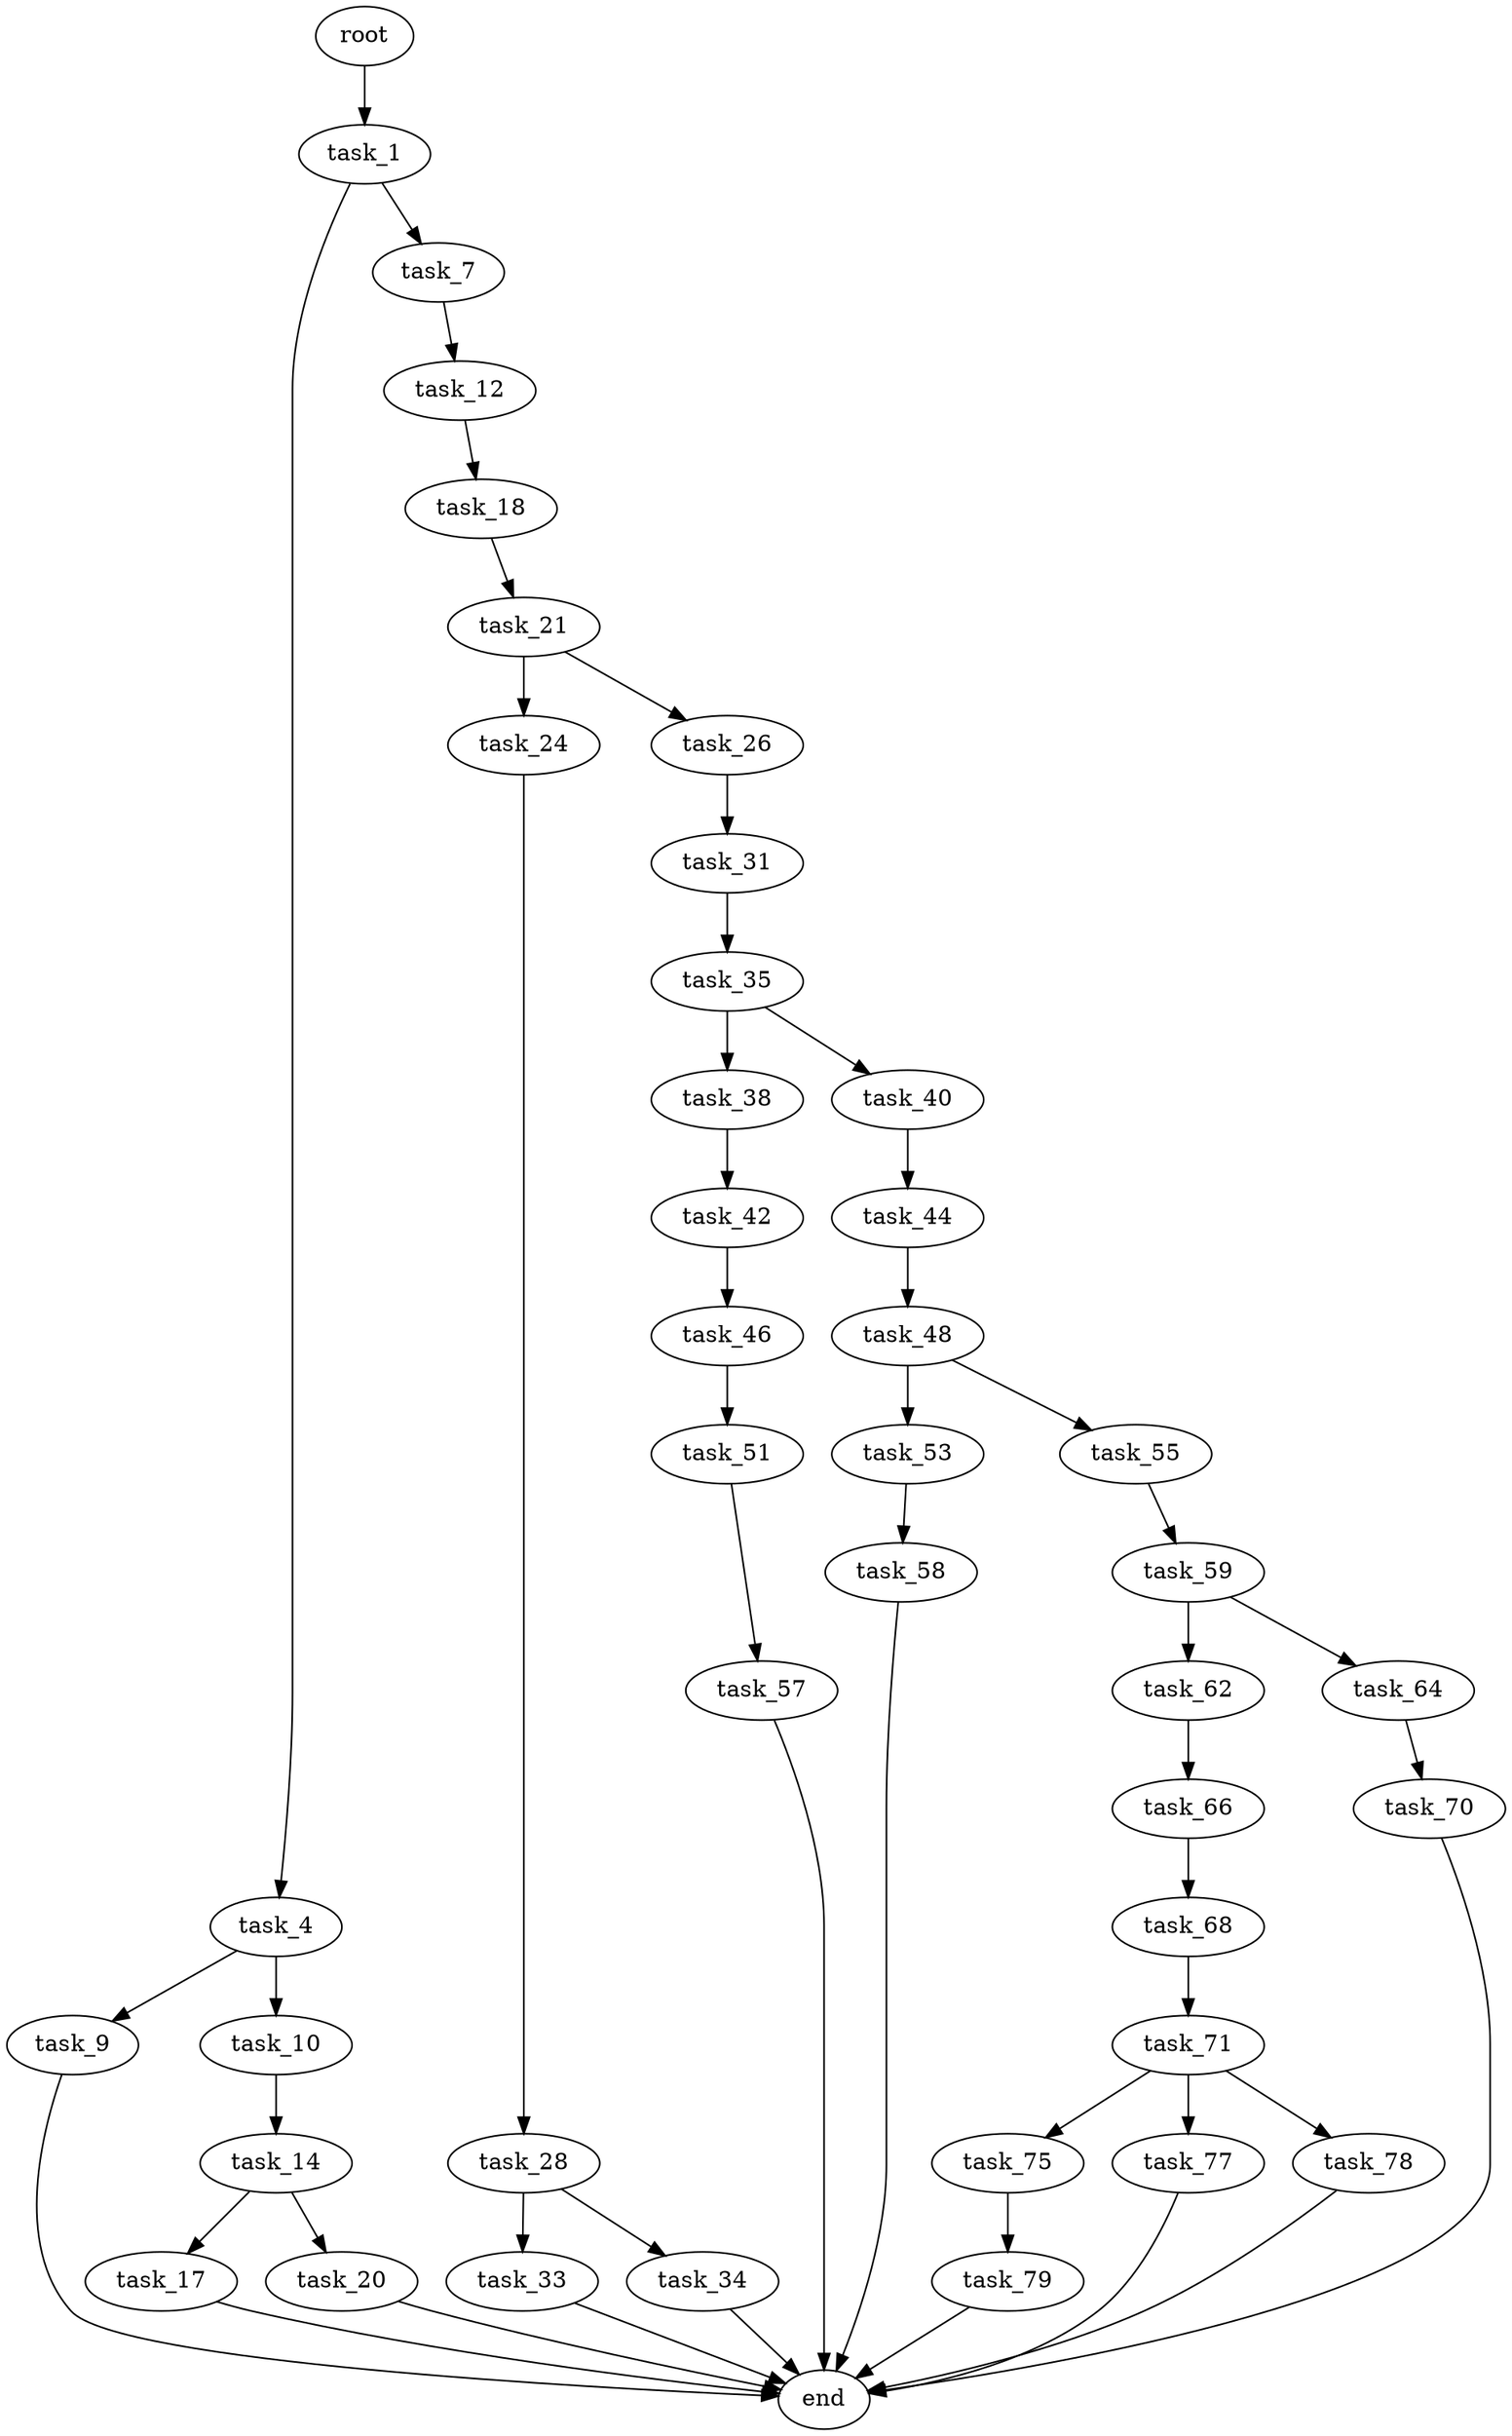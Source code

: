 digraph G {
  root [size="0.000000"];
  task_1 [size="1073741824000.000000"];
  task_4 [size="68719476736.000000"];
  task_7 [size="100338745099.000000"];
  task_9 [size="31782152770.000000"];
  task_10 [size="782757789696.000000"];
  task_12 [size="231928233984.000000"];
  end [size="0.000000"];
  task_14 [size="25178872093.000000"];
  task_18 [size="28991029248.000000"];
  task_17 [size="68719476736.000000"];
  task_20 [size="13748646473.000000"];
  task_21 [size="354946302500.000000"];
  task_24 [size="15950694009.000000"];
  task_26 [size="17577944695.000000"];
  task_28 [size="28991029248.000000"];
  task_31 [size="257876198921.000000"];
  task_33 [size="18508370732.000000"];
  task_34 [size="307372559052.000000"];
  task_35 [size="409179638914.000000"];
  task_38 [size="8589934592.000000"];
  task_40 [size="244430670873.000000"];
  task_42 [size="43119164377.000000"];
  task_44 [size="214427106087.000000"];
  task_46 [size="457795331377.000000"];
  task_48 [size="7633766886.000000"];
  task_51 [size="1032279150955.000000"];
  task_53 [size="71310416804.000000"];
  task_55 [size="256891164521.000000"];
  task_57 [size="368293445632.000000"];
  task_58 [size="8589934592.000000"];
  task_59 [size="28991029248.000000"];
  task_62 [size="1073741824000.000000"];
  task_64 [size="782757789696.000000"];
  task_66 [size="231928233984.000000"];
  task_70 [size="14964571780.000000"];
  task_68 [size="8654071192.000000"];
  task_71 [size="209986215568.000000"];
  task_75 [size="35878287282.000000"];
  task_77 [size="26799007582.000000"];
  task_78 [size="1073741824000.000000"];
  task_79 [size="15041882719.000000"];

  root -> task_1 [size="1.000000"];
  task_1 -> task_4 [size="838860800.000000"];
  task_1 -> task_7 [size="838860800.000000"];
  task_4 -> task_9 [size="134217728.000000"];
  task_4 -> task_10 [size="134217728.000000"];
  task_7 -> task_12 [size="75497472.000000"];
  task_9 -> end [size="1.000000"];
  task_10 -> task_14 [size="679477248.000000"];
  task_12 -> task_18 [size="301989888.000000"];
  task_14 -> task_17 [size="679477248.000000"];
  task_14 -> task_20 [size="679477248.000000"];
  task_18 -> task_21 [size="75497472.000000"];
  task_17 -> end [size="1.000000"];
  task_20 -> end [size="1.000000"];
  task_21 -> task_24 [size="301989888.000000"];
  task_21 -> task_26 [size="301989888.000000"];
  task_24 -> task_28 [size="838860800.000000"];
  task_26 -> task_31 [size="301989888.000000"];
  task_28 -> task_33 [size="75497472.000000"];
  task_28 -> task_34 [size="75497472.000000"];
  task_31 -> task_35 [size="411041792.000000"];
  task_33 -> end [size="1.000000"];
  task_34 -> end [size="1.000000"];
  task_35 -> task_38 [size="838860800.000000"];
  task_35 -> task_40 [size="838860800.000000"];
  task_38 -> task_42 [size="33554432.000000"];
  task_40 -> task_44 [size="301989888.000000"];
  task_42 -> task_46 [size="75497472.000000"];
  task_44 -> task_48 [size="301989888.000000"];
  task_46 -> task_51 [size="301989888.000000"];
  task_48 -> task_53 [size="536870912.000000"];
  task_48 -> task_55 [size="536870912.000000"];
  task_51 -> task_57 [size="679477248.000000"];
  task_53 -> task_58 [size="301989888.000000"];
  task_55 -> task_59 [size="411041792.000000"];
  task_57 -> end [size="1.000000"];
  task_58 -> end [size="1.000000"];
  task_59 -> task_62 [size="75497472.000000"];
  task_59 -> task_64 [size="75497472.000000"];
  task_62 -> task_66 [size="838860800.000000"];
  task_64 -> task_70 [size="679477248.000000"];
  task_66 -> task_68 [size="301989888.000000"];
  task_70 -> end [size="1.000000"];
  task_68 -> task_71 [size="536870912.000000"];
  task_71 -> task_75 [size="209715200.000000"];
  task_71 -> task_77 [size="209715200.000000"];
  task_71 -> task_78 [size="209715200.000000"];
  task_75 -> task_79 [size="75497472.000000"];
  task_77 -> end [size="1.000000"];
  task_78 -> end [size="1.000000"];
  task_79 -> end [size="1.000000"];
}
